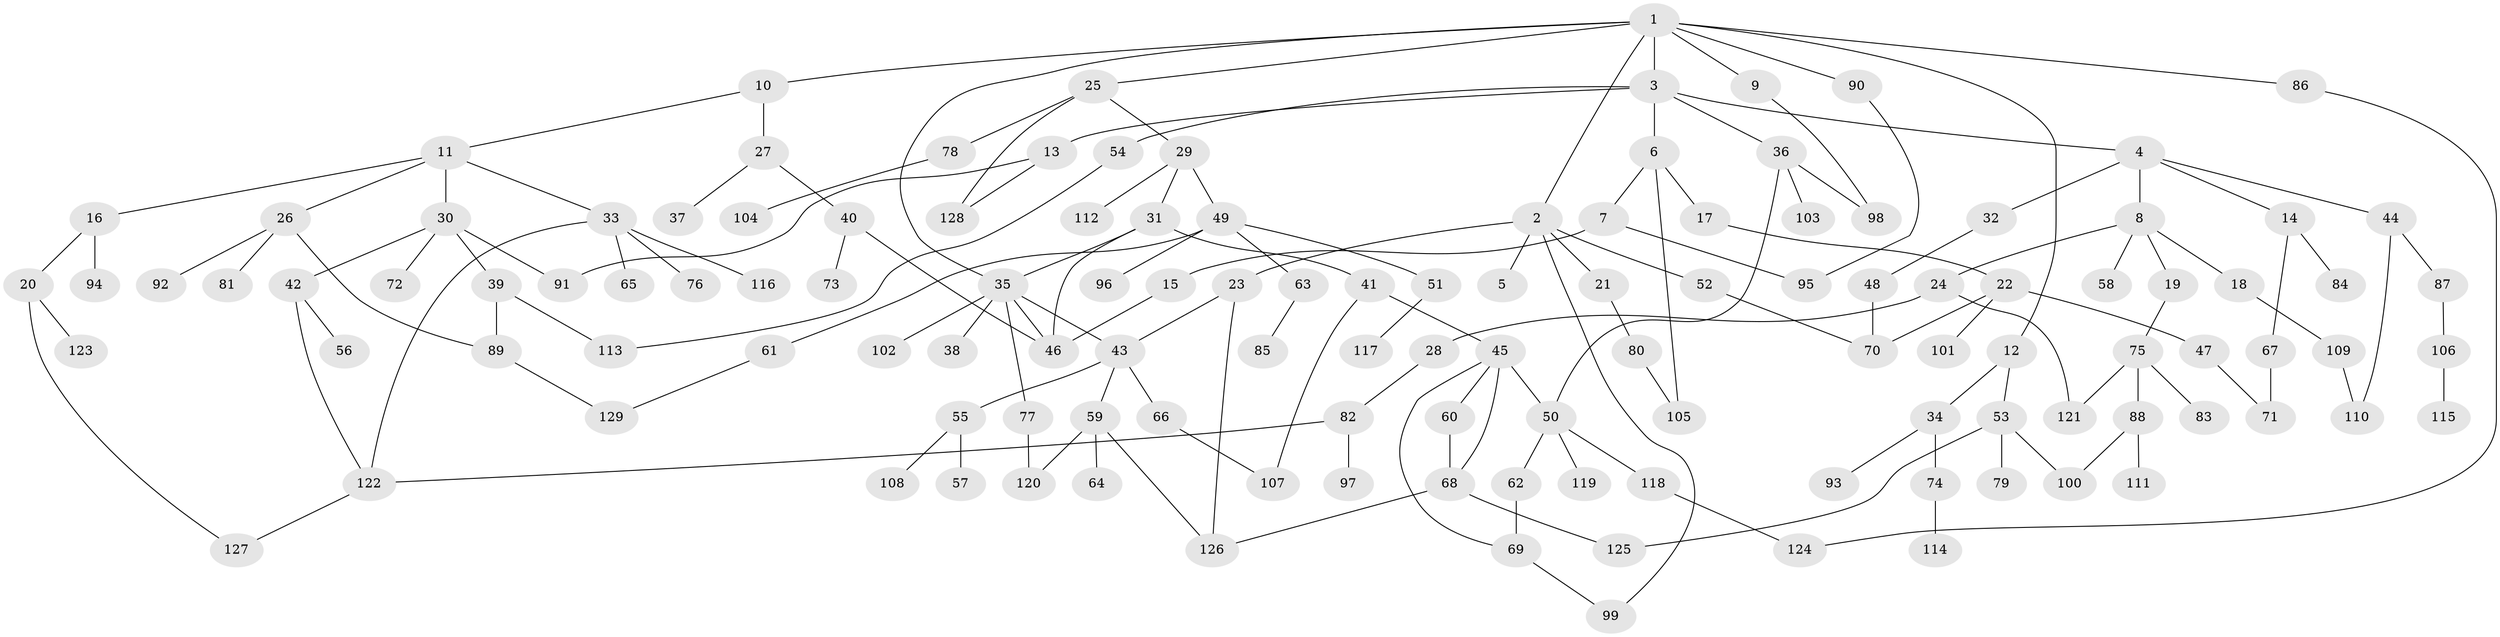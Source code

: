 // coarse degree distribution, {9: 0.011235955056179775, 6: 0.07865168539325842, 8: 0.011235955056179775, 1: 0.3146067415730337, 4: 0.11235955056179775, 3: 0.14606741573033707, 2: 0.2808988764044944, 5: 0.0449438202247191}
// Generated by graph-tools (version 1.1) at 2025/23/03/03/25 07:23:32]
// undirected, 129 vertices, 160 edges
graph export_dot {
graph [start="1"]
  node [color=gray90,style=filled];
  1;
  2;
  3;
  4;
  5;
  6;
  7;
  8;
  9;
  10;
  11;
  12;
  13;
  14;
  15;
  16;
  17;
  18;
  19;
  20;
  21;
  22;
  23;
  24;
  25;
  26;
  27;
  28;
  29;
  30;
  31;
  32;
  33;
  34;
  35;
  36;
  37;
  38;
  39;
  40;
  41;
  42;
  43;
  44;
  45;
  46;
  47;
  48;
  49;
  50;
  51;
  52;
  53;
  54;
  55;
  56;
  57;
  58;
  59;
  60;
  61;
  62;
  63;
  64;
  65;
  66;
  67;
  68;
  69;
  70;
  71;
  72;
  73;
  74;
  75;
  76;
  77;
  78;
  79;
  80;
  81;
  82;
  83;
  84;
  85;
  86;
  87;
  88;
  89;
  90;
  91;
  92;
  93;
  94;
  95;
  96;
  97;
  98;
  99;
  100;
  101;
  102;
  103;
  104;
  105;
  106;
  107;
  108;
  109;
  110;
  111;
  112;
  113;
  114;
  115;
  116;
  117;
  118;
  119;
  120;
  121;
  122;
  123;
  124;
  125;
  126;
  127;
  128;
  129;
  1 -- 2;
  1 -- 3;
  1 -- 9;
  1 -- 10;
  1 -- 12;
  1 -- 25;
  1 -- 35;
  1 -- 86;
  1 -- 90;
  2 -- 5;
  2 -- 21;
  2 -- 23;
  2 -- 52;
  2 -- 99;
  3 -- 4;
  3 -- 6;
  3 -- 13;
  3 -- 36;
  3 -- 54;
  4 -- 8;
  4 -- 14;
  4 -- 32;
  4 -- 44;
  6 -- 7;
  6 -- 17;
  6 -- 105;
  7 -- 15;
  7 -- 95;
  8 -- 18;
  8 -- 19;
  8 -- 24;
  8 -- 58;
  9 -- 98;
  10 -- 11;
  10 -- 27;
  11 -- 16;
  11 -- 26;
  11 -- 30;
  11 -- 33;
  12 -- 34;
  12 -- 53;
  13 -- 91;
  13 -- 128;
  14 -- 67;
  14 -- 84;
  15 -- 46;
  16 -- 20;
  16 -- 94;
  17 -- 22;
  18 -- 109;
  19 -- 75;
  20 -- 123;
  20 -- 127;
  21 -- 80;
  22 -- 47;
  22 -- 101;
  22 -- 70;
  23 -- 43;
  23 -- 126;
  24 -- 28;
  24 -- 121;
  25 -- 29;
  25 -- 78;
  25 -- 128;
  26 -- 81;
  26 -- 92;
  26 -- 89;
  27 -- 37;
  27 -- 40;
  28 -- 82;
  29 -- 31;
  29 -- 49;
  29 -- 112;
  30 -- 39;
  30 -- 42;
  30 -- 72;
  30 -- 91;
  31 -- 41;
  31 -- 46;
  31 -- 35;
  32 -- 48;
  33 -- 65;
  33 -- 76;
  33 -- 116;
  33 -- 122;
  34 -- 74;
  34 -- 93;
  35 -- 38;
  35 -- 77;
  35 -- 102;
  35 -- 46;
  35 -- 43;
  36 -- 50;
  36 -- 98;
  36 -- 103;
  39 -- 89;
  39 -- 113;
  40 -- 73;
  40 -- 46;
  41 -- 45;
  41 -- 107;
  42 -- 56;
  42 -- 122;
  43 -- 55;
  43 -- 59;
  43 -- 66;
  44 -- 87;
  44 -- 110;
  45 -- 60;
  45 -- 68;
  45 -- 69;
  45 -- 50;
  47 -- 71;
  48 -- 70;
  49 -- 51;
  49 -- 61;
  49 -- 63;
  49 -- 96;
  50 -- 62;
  50 -- 118;
  50 -- 119;
  51 -- 117;
  52 -- 70;
  53 -- 79;
  53 -- 100;
  53 -- 125;
  54 -- 113;
  55 -- 57;
  55 -- 108;
  59 -- 64;
  59 -- 120;
  59 -- 126;
  60 -- 68;
  61 -- 129;
  62 -- 69;
  63 -- 85;
  66 -- 107;
  67 -- 71;
  68 -- 125;
  68 -- 126;
  69 -- 99;
  74 -- 114;
  75 -- 83;
  75 -- 88;
  75 -- 121;
  77 -- 120;
  78 -- 104;
  80 -- 105;
  82 -- 97;
  82 -- 122;
  86 -- 124;
  87 -- 106;
  88 -- 111;
  88 -- 100;
  89 -- 129;
  90 -- 95;
  106 -- 115;
  109 -- 110;
  118 -- 124;
  122 -- 127;
}
